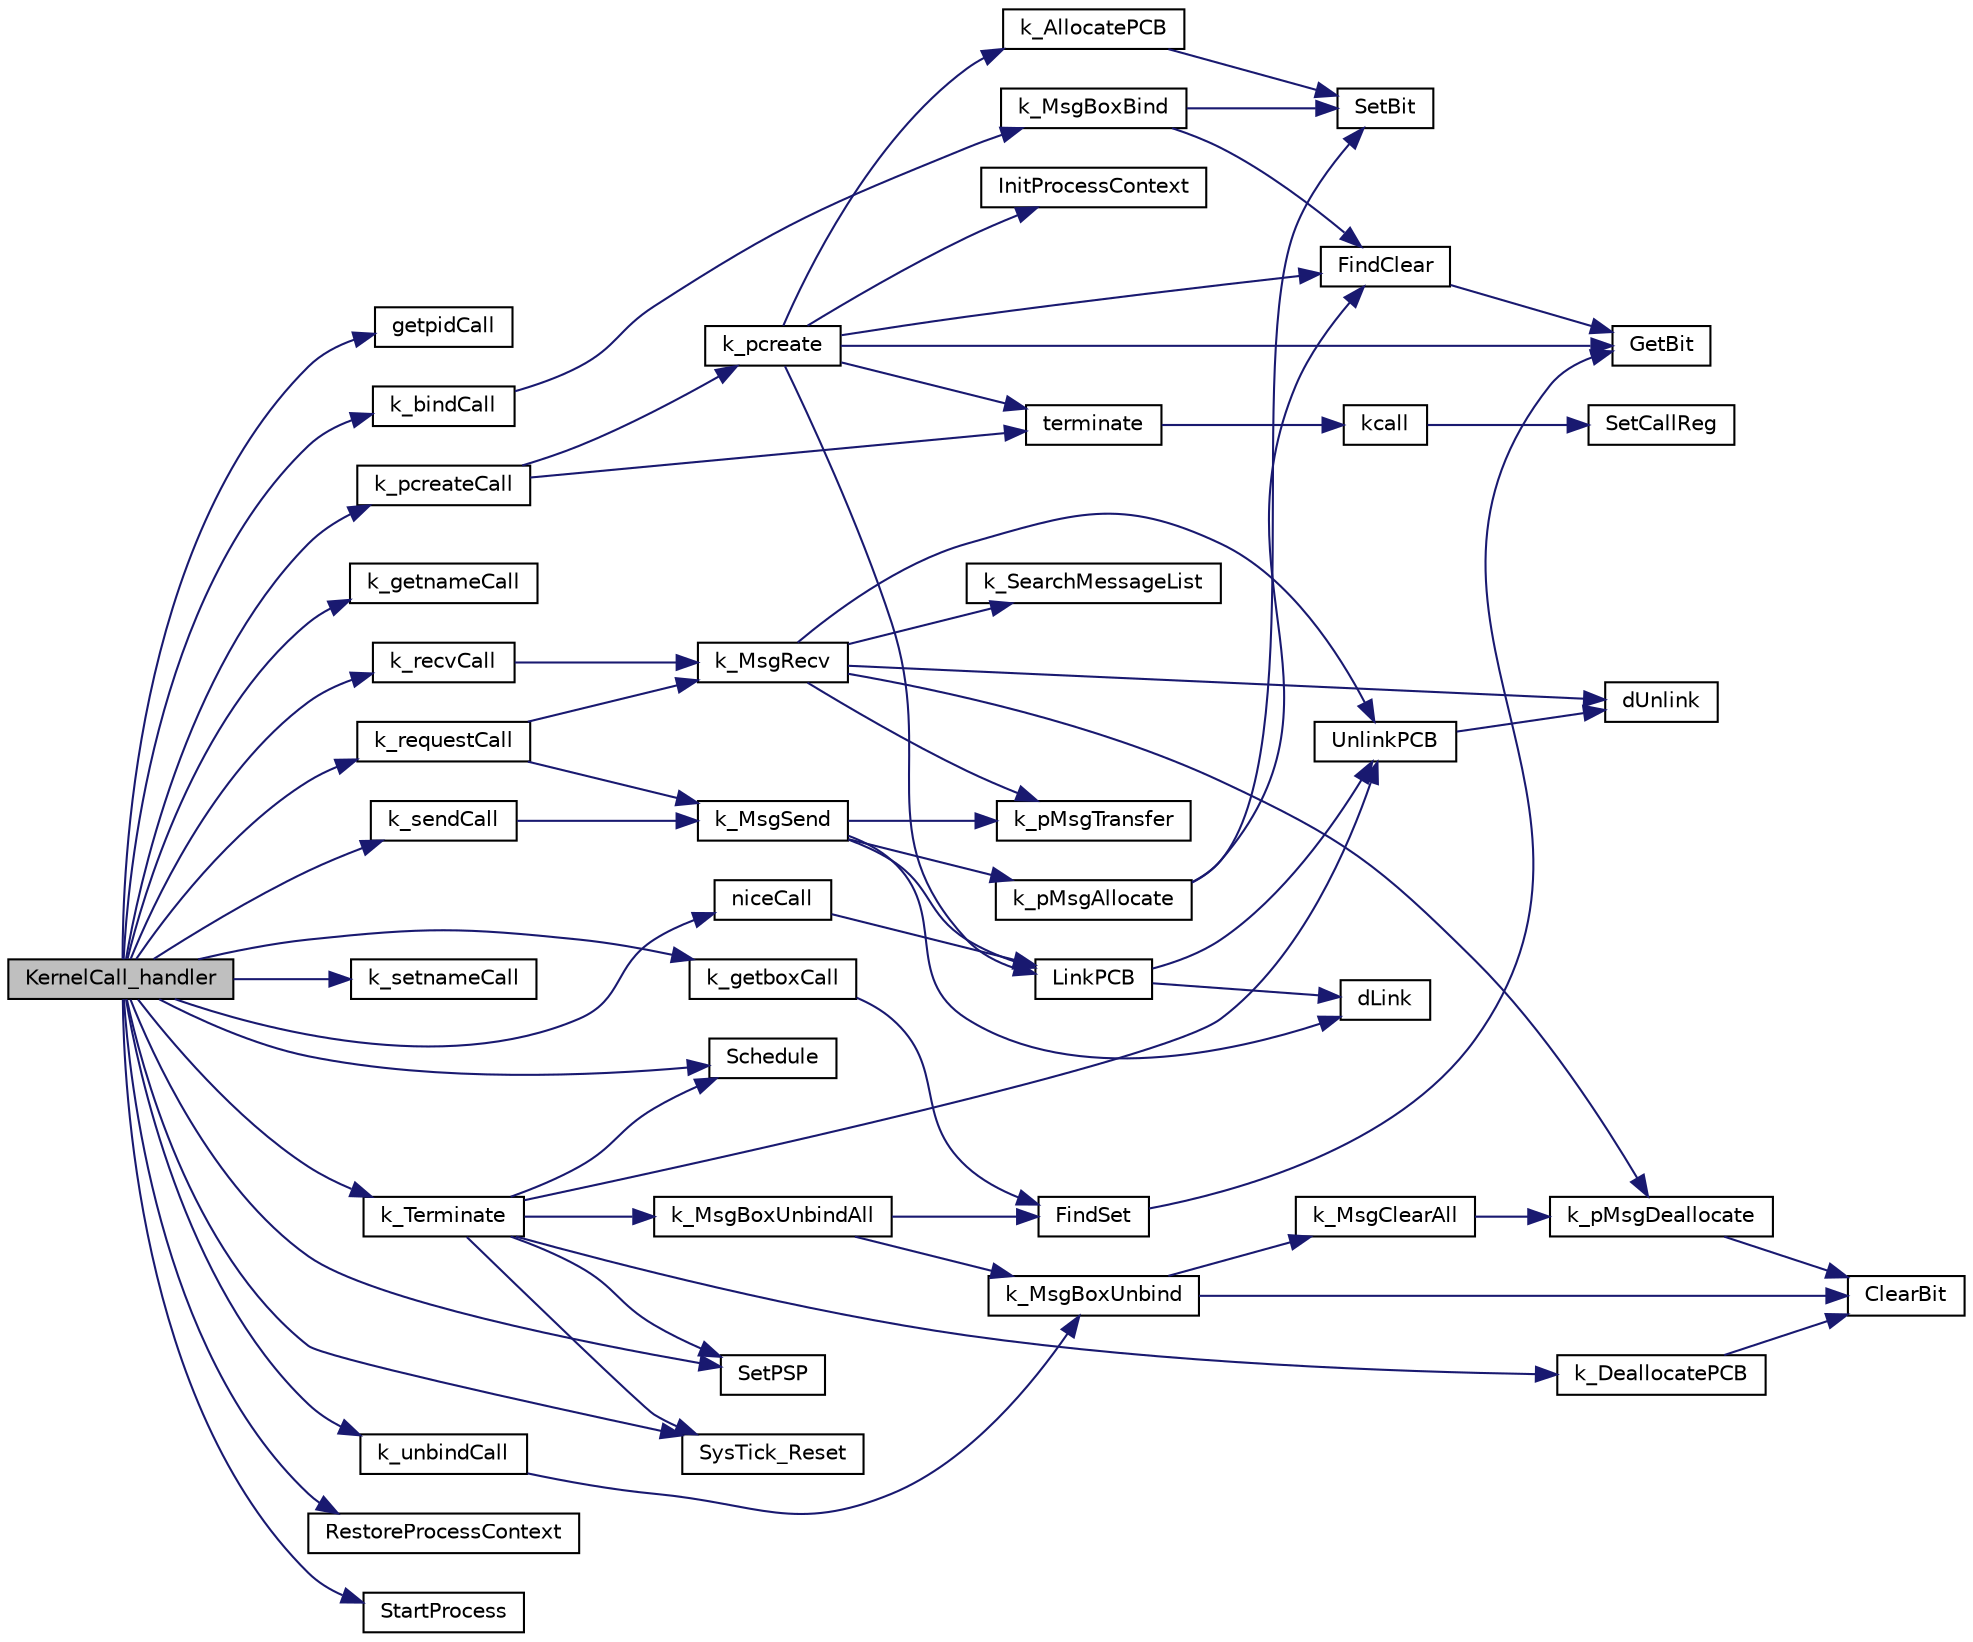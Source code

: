 digraph "KernelCall_handler"
{
 // LATEX_PDF_SIZE
  edge [fontname="Helvetica",fontsize="10",labelfontname="Helvetica",labelfontsize="10"];
  node [fontname="Helvetica",fontsize="10",shape=record];
  rankdir="LR";
  Node1 [label="KernelCall_handler",height=0.2,width=0.4,color="black", fillcolor="grey75", style="filled", fontcolor="black",tooltip="Kernel Call Handler function."];
  Node1 -> Node2 [color="midnightblue",fontsize="10",style="solid",fontname="Helvetica"];
  Node2 [label="getpidCall",height=0.2,width=0.4,color="black", fillcolor="white", style="filled",URL="$k__handlers_8c.html#a03af669db50be36c37c7f65fab0d74ec",tooltip="Performs all operations required for retrieving the running process' ID."];
  Node1 -> Node3 [color="midnightblue",fontsize="10",style="solid",fontname="Helvetica"];
  Node3 [label="k_bindCall",height=0.2,width=0.4,color="black", fillcolor="white", style="filled",URL="$k__handlers_8c.html#adf47b77fffe9facad2fdacefe28a2991",tooltip="Performs all operations required for binding a message box to running process."];
  Node3 -> Node4 [color="midnightblue",fontsize="10",style="solid",fontname="Helvetica"];
  Node4 [label="k_MsgBoxBind",height=0.2,width=0.4,color="black", fillcolor="white", style="filled",URL="$k__messaging_8c.html#acffd1ebbd6129aa2ea8570ab6ac7c40d",tooltip="Binds a message box to a process."];
  Node4 -> Node5 [color="midnightblue",fontsize="10",style="solid",fontname="Helvetica"];
  Node5 [label="FindClear",height=0.2,width=0.4,color="black", fillcolor="white", style="filled",URL="$bitmap_8c.html#a5ab161451e79c2d40ca343c8b34db724",tooltip="Finds The earliest cleared bit in bitmap."];
  Node5 -> Node6 [color="midnightblue",fontsize="10",style="solid",fontname="Helvetica"];
  Node6 [label="GetBit",height=0.2,width=0.4,color="black", fillcolor="white", style="filled",URL="$bitmap_8c.html#aea47b36efa670baedacd8eb1c8cefed9",tooltip="Gets thevalue of a specific bit in a bitmap."];
  Node4 -> Node7 [color="midnightblue",fontsize="10",style="solid",fontname="Helvetica"];
  Node7 [label="SetBit",height=0.2,width=0.4,color="black", fillcolor="white", style="filled",URL="$bitmap_8c.html#ae4c722d65f629e093f97656cf1beb049",tooltip="Sets a specific bit in a bitmap."];
  Node1 -> Node8 [color="midnightblue",fontsize="10",style="solid",fontname="Helvetica"];
  Node8 [label="k_getboxCall",height=0.2,width=0.4,color="black", fillcolor="white", style="filled",URL="$k__handlers_8c.html#abba44a3b1b08d596cf3f23f072c41abf",tooltip="Performs all operations required to retrieve a bound message box to the running process."];
  Node8 -> Node9 [color="midnightblue",fontsize="10",style="solid",fontname="Helvetica"];
  Node9 [label="FindSet",height=0.2,width=0.4,color="black", fillcolor="white", style="filled",URL="$bitmap_8c.html#a2b442817bc15cbc0c86a872e1c3ce95b",tooltip="Finds The earliest set bit in bitmap."];
  Node9 -> Node6 [color="midnightblue",fontsize="10",style="solid",fontname="Helvetica"];
  Node1 -> Node10 [color="midnightblue",fontsize="10",style="solid",fontname="Helvetica"];
  Node10 [label="k_getnameCall",height=0.2,width=0.4,color="black", fillcolor="white", style="filled",URL="$k__handlers_8c.html#a6e0e1ecbce2ec53356f099e3bfcb0d20",tooltip="Performs all operations required to retrieve the name of the running process."];
  Node1 -> Node11 [color="midnightblue",fontsize="10",style="solid",fontname="Helvetica"];
  Node11 [label="k_pcreateCall",height=0.2,width=0.4,color="black", fillcolor="white", style="filled",URL="$k__handlers_8c.html#a727e88ff2dee6e3988e3887f8fc82d38",tooltip="Performs all operations required for process allocation."];
  Node11 -> Node12 [color="midnightblue",fontsize="10",style="solid",fontname="Helvetica"];
  Node12 [label="k_pcreate",height=0.2,width=0.4,color="black", fillcolor="white", style="filled",URL="$k__processes_8c.html#a9ea70364f7d015c8df1b31ddeee0b13c",tooltip="Creates a process and registers it in kernel space."];
  Node12 -> Node5 [color="midnightblue",fontsize="10",style="solid",fontname="Helvetica"];
  Node12 -> Node6 [color="midnightblue",fontsize="10",style="solid",fontname="Helvetica"];
  Node12 -> Node13 [color="midnightblue",fontsize="10",style="solid",fontname="Helvetica"];
  Node13 [label="InitProcessContext",height=0.2,width=0.4,color="black", fillcolor="white", style="filled",URL="$k__cpu_8c.html#a2396f2c90f77dde8eeaf05615344fea6",tooltip="Initializes the CPU context of a process."];
  Node12 -> Node14 [color="midnightblue",fontsize="10",style="solid",fontname="Helvetica"];
  Node14 [label="k_AllocatePCB",height=0.2,width=0.4,color="black", fillcolor="white", style="filled",URL="$k__processes_8c.html#af43a350d56f1d046a727e4073d79a139",tooltip="Allocates a new PCB."];
  Node14 -> Node7 [color="midnightblue",fontsize="10",style="solid",fontname="Helvetica"];
  Node12 -> Node15 [color="midnightblue",fontsize="10",style="solid",fontname="Helvetica"];
  Node15 [label="LinkPCB",height=0.2,width=0.4,color="black", fillcolor="white", style="filled",URL="$k__scheduler_8c.html#a6fa07eff4335f7eca76b95872e445907",tooltip="Links a PCB into a specific priority queue."];
  Node15 -> Node16 [color="midnightblue",fontsize="10",style="solid",fontname="Helvetica"];
  Node16 [label="dLink",height=0.2,width=0.4,color="black", fillcolor="white", style="filled",URL="$dlist_8c.html#af800d7b4d997230f7d590c452dcb1ea3",tooltip="Links a node into the back of another."];
  Node15 -> Node17 [color="midnightblue",fontsize="10",style="solid",fontname="Helvetica"];
  Node17 [label="UnlinkPCB",height=0.2,width=0.4,color="black", fillcolor="white", style="filled",URL="$k__scheduler_8c.html#a020cd5ae59a5fa38146a31260f17ee30",tooltip="Unlinks PCB from its Process queue."];
  Node17 -> Node18 [color="midnightblue",fontsize="10",style="solid",fontname="Helvetica"];
  Node18 [label="dUnlink",height=0.2,width=0.4,color="black", fillcolor="white", style="filled",URL="$dlist_8c.html#a4ac5bcc32a4b91f514e4eeff11361b61",tooltip="Unlinks a node from its current list."];
  Node12 -> Node19 [color="midnightblue",fontsize="10",style="solid",fontname="Helvetica"];
  Node19 [label="terminate",height=0.2,width=0.4,color="black", fillcolor="white", style="filled",URL="$calls_8c.html#a5354b26c0e92bc241bbaf8daedc5a28c",tooltip="Requests the termination of the running process."];
  Node19 -> Node20 [color="midnightblue",fontsize="10",style="solid",fontname="Helvetica"];
  Node20 [label="kcall",height=0.2,width=0.4,color="black", fillcolor="white", style="filled",URL="$calls_8c.html#a84f7c9fb55cbe7f8924be7b30eef3926",tooltip="Sets up the kernel call and gives CPU control to the kernel to service the call."];
  Node20 -> Node21 [color="midnightblue",fontsize="10",style="solid",fontname="Helvetica"];
  Node21 [label="SetCallReg",height=0.2,width=0.4,color="black", fillcolor="white", style="filled",URL="$k__cpu_8c.html#a49e8ab7828a8458da2c0a7115ceb5076",tooltip="Sets the designated kernel call register with a pointer to a kernel call structure."];
  Node11 -> Node19 [color="midnightblue",fontsize="10",style="solid",fontname="Helvetica"];
  Node1 -> Node22 [color="midnightblue",fontsize="10",style="solid",fontname="Helvetica"];
  Node22 [label="k_recvCall",height=0.2,width=0.4,color="black", fillcolor="white", style="filled",URL="$k__handlers_8c.html#ae6d9745010d84afa874ab46ec9a85790",tooltip="Performs all operations required to receive a message from a message box to a message box belonging t..."];
  Node22 -> Node23 [color="midnightblue",fontsize="10",style="solid",fontname="Helvetica"];
  Node23 [label="k_MsgRecv",height=0.2,width=0.4,color="black", fillcolor="white", style="filled",URL="$k__messaging_8c.html#a410b0e1c8cc0056a178c1ef49ad45bc4",tooltip="Recieves a message from a process to another."];
  Node23 -> Node18 [color="midnightblue",fontsize="10",style="solid",fontname="Helvetica"];
  Node23 -> Node24 [color="midnightblue",fontsize="10",style="solid",fontname="Helvetica"];
  Node24 [label="k_pMsgDeallocate",height=0.2,width=0.4,color="black", fillcolor="white", style="filled",URL="$k__messaging_8c.html#a1f49ca1a455ee48b9566a2c6257aab49",tooltip="De-allocates a message."];
  Node24 -> Node25 [color="midnightblue",fontsize="10",style="solid",fontname="Helvetica"];
  Node25 [label="ClearBit",height=0.2,width=0.4,color="black", fillcolor="white", style="filled",URL="$bitmap_8c.html#a1450145a97ea1efa0f35f6aaf05dbcd9",tooltip="Clears a specific bit in a bitmap."];
  Node23 -> Node26 [color="midnightblue",fontsize="10",style="solid",fontname="Helvetica"];
  Node26 [label="k_pMsgTransfer",height=0.2,width=0.4,color="black", fillcolor="white", style="filled",URL="$k__messaging_8c.html#a2296f76d232e8344b339d30d174bcf98",tooltip="Transfers a message to another."];
  Node23 -> Node27 [color="midnightblue",fontsize="10",style="solid",fontname="Helvetica"];
  Node27 [label="k_SearchMessageList",height=0.2,width=0.4,color="black", fillcolor="white", style="filled",URL="$k__messaging_8c.html#a70e4d17dd7f132ac9891b633571b3609",tooltip="Searches through message list for a message with a particular message box as its source."];
  Node23 -> Node17 [color="midnightblue",fontsize="10",style="solid",fontname="Helvetica"];
  Node1 -> Node28 [color="midnightblue",fontsize="10",style="solid",fontname="Helvetica"];
  Node28 [label="k_requestCall",height=0.2,width=0.4,color="black", fillcolor="white", style="filled",URL="$k__handlers_8c.html#a868c3d8f4b853b0704586dc61488138e",tooltip="Performs all operations required to perform the request transaction between a message box belonging t..."];
  Node28 -> Node23 [color="midnightblue",fontsize="10",style="solid",fontname="Helvetica"];
  Node28 -> Node29 [color="midnightblue",fontsize="10",style="solid",fontname="Helvetica"];
  Node29 [label="k_MsgSend",height=0.2,width=0.4,color="black", fillcolor="white", style="filled",URL="$k__messaging_8c.html#a4102c8314e622c810fd8520210a4aa39",tooltip="Sends a message from one process to another."];
  Node29 -> Node16 [color="midnightblue",fontsize="10",style="solid",fontname="Helvetica"];
  Node29 -> Node30 [color="midnightblue",fontsize="10",style="solid",fontname="Helvetica"];
  Node30 [label="k_pMsgAllocate",height=0.2,width=0.4,color="black", fillcolor="white", style="filled",URL="$k__messaging_8c.html#a0d9a71fc033e0800851d3fcd1d24a1b4",tooltip="Allocates message and fills its data and size."];
  Node30 -> Node5 [color="midnightblue",fontsize="10",style="solid",fontname="Helvetica"];
  Node30 -> Node7 [color="midnightblue",fontsize="10",style="solid",fontname="Helvetica"];
  Node29 -> Node26 [color="midnightblue",fontsize="10",style="solid",fontname="Helvetica"];
  Node29 -> Node15 [color="midnightblue",fontsize="10",style="solid",fontname="Helvetica"];
  Node1 -> Node31 [color="midnightblue",fontsize="10",style="solid",fontname="Helvetica"];
  Node31 [label="k_sendCall",height=0.2,width=0.4,color="black", fillcolor="white", style="filled",URL="$k__handlers_8c.html#a1130306eda0cd5c78882a05d20d59831",tooltip="Performs all operations required to send a message from a message box belonging to the running proces..."];
  Node31 -> Node29 [color="midnightblue",fontsize="10",style="solid",fontname="Helvetica"];
  Node1 -> Node32 [color="midnightblue",fontsize="10",style="solid",fontname="Helvetica"];
  Node32 [label="k_setnameCall",height=0.2,width=0.4,color="black", fillcolor="white", style="filled",URL="$k__handlers_8c.html#a8cdf4ac67bb3e9f8a67f796125aab838",tooltip="Performs all operations required to set the name of the running process."];
  Node1 -> Node33 [color="midnightblue",fontsize="10",style="solid",fontname="Helvetica"];
  Node33 [label="k_Terminate",height=0.2,width=0.4,color="black", fillcolor="white", style="filled",URL="$k__handlers_8c.html#aadffaeb748922aa217329a31c4663a95",tooltip="Terminates the running process."];
  Node33 -> Node34 [color="midnightblue",fontsize="10",style="solid",fontname="Helvetica"];
  Node34 [label="k_DeallocatePCB",height=0.2,width=0.4,color="black", fillcolor="white", style="filled",URL="$k__processes_8c.html#ae25db96c8981472d79072a8697d22a27",tooltip="De-allocates a PCB."];
  Node34 -> Node25 [color="midnightblue",fontsize="10",style="solid",fontname="Helvetica"];
  Node33 -> Node35 [color="midnightblue",fontsize="10",style="solid",fontname="Helvetica"];
  Node35 [label="k_MsgBoxUnbindAll",height=0.2,width=0.4,color="black", fillcolor="white", style="filled",URL="$k__messaging_8c.html#aa10175dda682467af0afb21aa1785efc",tooltip="Unbinds all message boxes bound to a process."];
  Node35 -> Node9 [color="midnightblue",fontsize="10",style="solid",fontname="Helvetica"];
  Node35 -> Node36 [color="midnightblue",fontsize="10",style="solid",fontname="Helvetica"];
  Node36 [label="k_MsgBoxUnbind",height=0.2,width=0.4,color="black", fillcolor="white", style="filled",URL="$k__messaging_8c.html#a634e8b22ad815f934aa721f3bffc5630",tooltip="Unbinds a message box from a process."];
  Node36 -> Node25 [color="midnightblue",fontsize="10",style="solid",fontname="Helvetica"];
  Node36 -> Node37 [color="midnightblue",fontsize="10",style="solid",fontname="Helvetica"];
  Node37 [label="k_MsgClearAll",height=0.2,width=0.4,color="black", fillcolor="white", style="filled",URL="$k__messaging_8c.html#a343391f72abbf77fc8d2958500298af1",tooltip="Clears all Messages currently in the message box."];
  Node37 -> Node24 [color="midnightblue",fontsize="10",style="solid",fontname="Helvetica"];
  Node33 -> Node38 [color="midnightblue",fontsize="10",style="solid",fontname="Helvetica"];
  Node38 [label="Schedule",height=0.2,width=0.4,color="black", fillcolor="white", style="filled",URL="$k__scheduler_8c.html#ac5ec5148a4c60ac9681835af6d3c4809",tooltip="Determines which PCB should run next."];
  Node33 -> Node39 [color="midnightblue",fontsize="10",style="solid",fontname="Helvetica"];
  Node39 [label="SetPSP",height=0.2,width=0.4,color="black", fillcolor="white", style="filled",URL="$k__cpu_8c.html#afb3eb72ecc6d3ee1f700c12a89e0ff3e",tooltip="Sets the current process stack pointer value."];
  Node33 -> Node40 [color="midnightblue",fontsize="10",style="solid",fontname="Helvetica"];
  Node40 [label="SysTick_Reset",height=0.2,width=0.4,color="black", fillcolor="white", style="filled",URL="$systick_8c.html#ad51fa075a406920a9d116e2b9ee90897",tooltip="Resets the SysTick current value register and time count."];
  Node33 -> Node17 [color="midnightblue",fontsize="10",style="solid",fontname="Helvetica"];
  Node1 -> Node41 [color="midnightblue",fontsize="10",style="solid",fontname="Helvetica"];
  Node41 [label="k_unbindCall",height=0.2,width=0.4,color="black", fillcolor="white", style="filled",URL="$k__handlers_8c.html#a276094c1bdb99ff7f5fad586760f28d1",tooltip="Performs all operations required for unbinding a message box to running process."];
  Node41 -> Node36 [color="midnightblue",fontsize="10",style="solid",fontname="Helvetica"];
  Node1 -> Node42 [color="midnightblue",fontsize="10",style="solid",fontname="Helvetica"];
  Node42 [label="niceCall",height=0.2,width=0.4,color="black", fillcolor="white", style="filled",URL="$k__handlers_8c.html#a95f66b90fdb1b7c744e8a1f3322c525a",tooltip="Performs all operations required for changing the user process' priority."];
  Node42 -> Node15 [color="midnightblue",fontsize="10",style="solid",fontname="Helvetica"];
  Node1 -> Node43 [color="midnightblue",fontsize="10",style="solid",fontname="Helvetica"];
  Node43 [label="RestoreProcessContext",height=0.2,width=0.4,color="black", fillcolor="white", style="filled",URL="$k__cpu_8c.html#ad1f81d8122738b1af35ea336cef53076",tooltip="Restores the CPU context of the process that was running before."];
  Node1 -> Node38 [color="midnightblue",fontsize="10",style="solid",fontname="Helvetica"];
  Node1 -> Node39 [color="midnightblue",fontsize="10",style="solid",fontname="Helvetica"];
  Node1 -> Node44 [color="midnightblue",fontsize="10",style="solid",fontname="Helvetica"];
  Node44 [label="StartProcess",height=0.2,width=0.4,color="black", fillcolor="white", style="filled",URL="$k__cpu_8c.html#ae69531012bb21cdd93fbc4b43c0a341f",tooltip="Forces the machine to switch to a process' context when in handler mode."];
  Node1 -> Node40 [color="midnightblue",fontsize="10",style="solid",fontname="Helvetica"];
}
